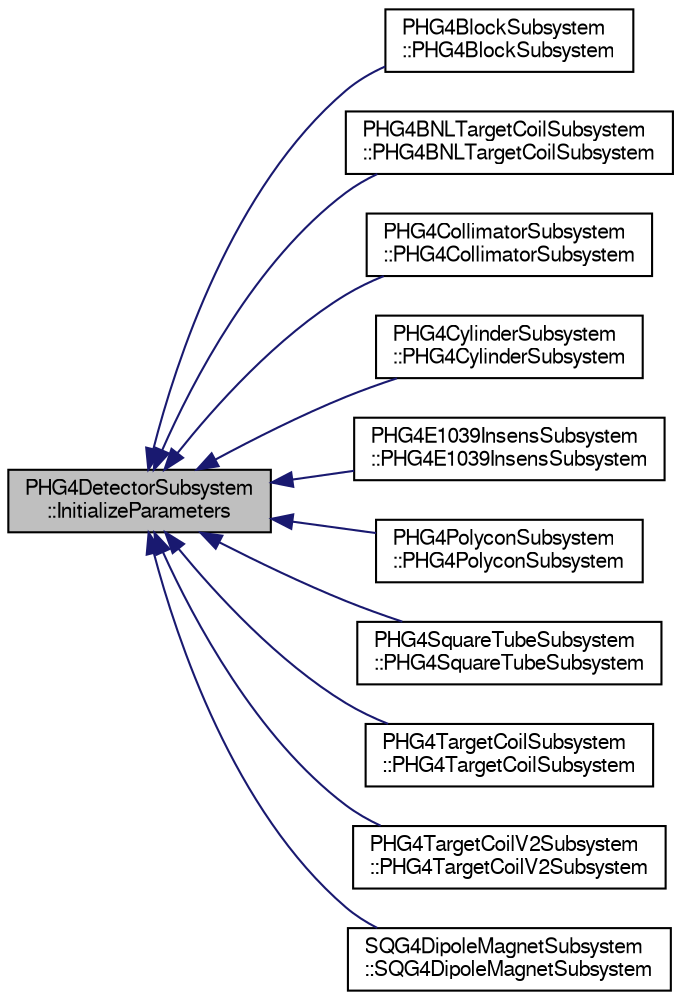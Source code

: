 digraph "PHG4DetectorSubsystem::InitializeParameters"
{
  bgcolor="transparent";
  edge [fontname="FreeSans",fontsize="10",labelfontname="FreeSans",labelfontsize="10"];
  node [fontname="FreeSans",fontsize="10",shape=record];
  rankdir="LR";
  Node1 [label="PHG4DetectorSubsystem\l::InitializeParameters",height=0.2,width=0.4,color="black", fillcolor="grey75", style="filled" fontcolor="black"];
  Node1 -> Node2 [dir="back",color="midnightblue",fontsize="10",style="solid",fontname="FreeSans"];
  Node2 [label="PHG4BlockSubsystem\l::PHG4BlockSubsystem",height=0.2,width=0.4,color="black",URL="$df/d14/classPHG4BlockSubsystem.html#a5232038071ac68ee3c35eeb9da0dc358",tooltip="constructor "];
  Node1 -> Node3 [dir="back",color="midnightblue",fontsize="10",style="solid",fontname="FreeSans"];
  Node3 [label="PHG4BNLTargetCoilSubsystem\l::PHG4BNLTargetCoilSubsystem",height=0.2,width=0.4,color="black",URL="$d9/df7/classPHG4BNLTargetCoilSubsystem.html#a37c910f4b9c9173531b8604e4770d40c",tooltip="constructor "];
  Node1 -> Node4 [dir="back",color="midnightblue",fontsize="10",style="solid",fontname="FreeSans"];
  Node4 [label="PHG4CollimatorSubsystem\l::PHG4CollimatorSubsystem",height=0.2,width=0.4,color="black",URL="$de/d78/classPHG4CollimatorSubsystem.html#a700d2d96d1b13b4ec6edb170dcfa5e4a",tooltip="constructor "];
  Node1 -> Node5 [dir="back",color="midnightblue",fontsize="10",style="solid",fontname="FreeSans"];
  Node5 [label="PHG4CylinderSubsystem\l::PHG4CylinderSubsystem",height=0.2,width=0.4,color="black",URL="$db/dc5/classPHG4CylinderSubsystem.html#a23a72128ae220d7f889d4767d8987d86",tooltip="constructor "];
  Node1 -> Node6 [dir="back",color="midnightblue",fontsize="10",style="solid",fontname="FreeSans"];
  Node6 [label="PHG4E1039InsensSubsystem\l::PHG4E1039InsensSubsystem",height=0.2,width=0.4,color="black",URL="$d9/d43/classPHG4E1039InsensSubsystem.html#a670f7e3cc34935b4e0ad0c46db559184",tooltip="constructor "];
  Node1 -> Node7 [dir="back",color="midnightblue",fontsize="10",style="solid",fontname="FreeSans"];
  Node7 [label="PHG4PolyconSubsystem\l::PHG4PolyconSubsystem",height=0.2,width=0.4,color="black",URL="$d6/d12/classPHG4PolyconSubsystem.html#a1f9a397e0bc8f57c9ff79cbed4e84037",tooltip="constructor "];
  Node1 -> Node8 [dir="back",color="midnightblue",fontsize="10",style="solid",fontname="FreeSans"];
  Node8 [label="PHG4SquareTubeSubsystem\l::PHG4SquareTubeSubsystem",height=0.2,width=0.4,color="black",URL="$d4/d2d/classPHG4SquareTubeSubsystem.html#ae98d6c8735221b71919737d7d798dd47",tooltip="constructor "];
  Node1 -> Node9 [dir="back",color="midnightblue",fontsize="10",style="solid",fontname="FreeSans"];
  Node9 [label="PHG4TargetCoilSubsystem\l::PHG4TargetCoilSubsystem",height=0.2,width=0.4,color="black",URL="$d8/d86/classPHG4TargetCoilSubsystem.html#aceab8ce9c6b4458e3b77023a578dc807",tooltip="constructor "];
  Node1 -> Node10 [dir="back",color="midnightblue",fontsize="10",style="solid",fontname="FreeSans"];
  Node10 [label="PHG4TargetCoilV2Subsystem\l::PHG4TargetCoilV2Subsystem",height=0.2,width=0.4,color="black",URL="$db/ddf/classPHG4TargetCoilV2Subsystem.html#a9c4f91f118c8220fb08c4653ebc04601",tooltip="constructor "];
  Node1 -> Node11 [dir="back",color="midnightblue",fontsize="10",style="solid",fontname="FreeSans"];
  Node11 [label="SQG4DipoleMagnetSubsystem\l::SQG4DipoleMagnetSubsystem",height=0.2,width=0.4,color="black",URL="$dc/d3f/classSQG4DipoleMagnetSubsystem.html#af74feb87af25b94a4b45f7be686988a8",tooltip="constructor "];
}
